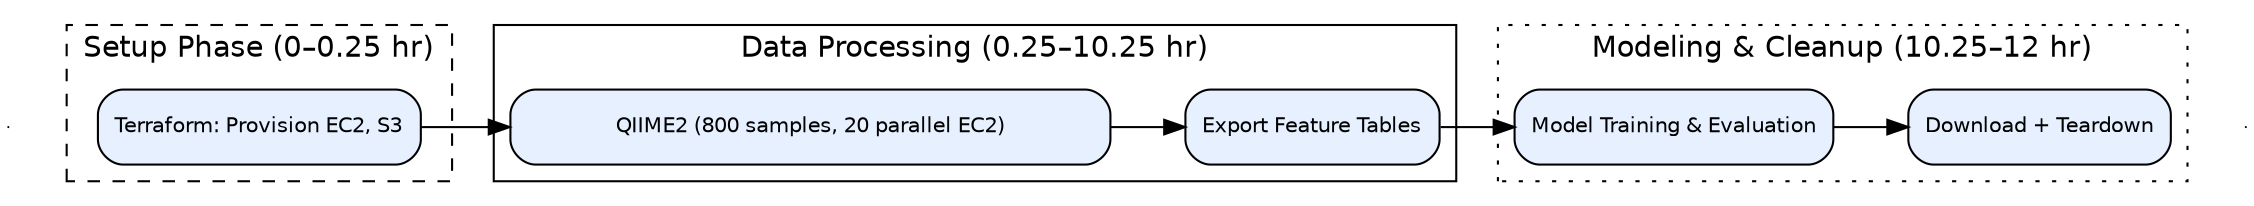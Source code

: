 digraph gvhd_timeline {
  rankdir=LR;
  fontname="Helvetica"
  node [shape=box style="rounded,filled" fontname="Helvetica" fontsize=10 fillcolor="#e6f0ff"];

  subgraph cluster_setup {
    label="Setup Phase (0–0.25 hr)";
    style=dashed;
    infra [label="Terraform: Provision EC2, S3", width=2];
  }

  subgraph cluster_processing {
    label="Data Processing (0.25–10.25 hr)";
    style=solid;
    qiime [label="QIIME2 (800 samples, 20 parallel EC2)", width=4];
    feature [label="Export Feature Tables", width=1.5];
  }

  subgraph cluster_analysis {
    label="Modeling & Cleanup (10.25–12 hr)";
    style=dotted;
    ml [label="Model Training & Evaluation", width=2];
    cleanup [label="Download + Teardown", width=1.5];
  }

  // Flow arrows
  infra -> qiime;
  qiime -> feature;
  feature -> ml;
  ml -> cleanup;

  // Optional timeline marker nodes (for visual spacing)
  start [shape=point width=0 label=""];
  end [shape=point width=0 label=""];
  start -> infra [style=invis];
  cleanup -> end [style=invis];
}

